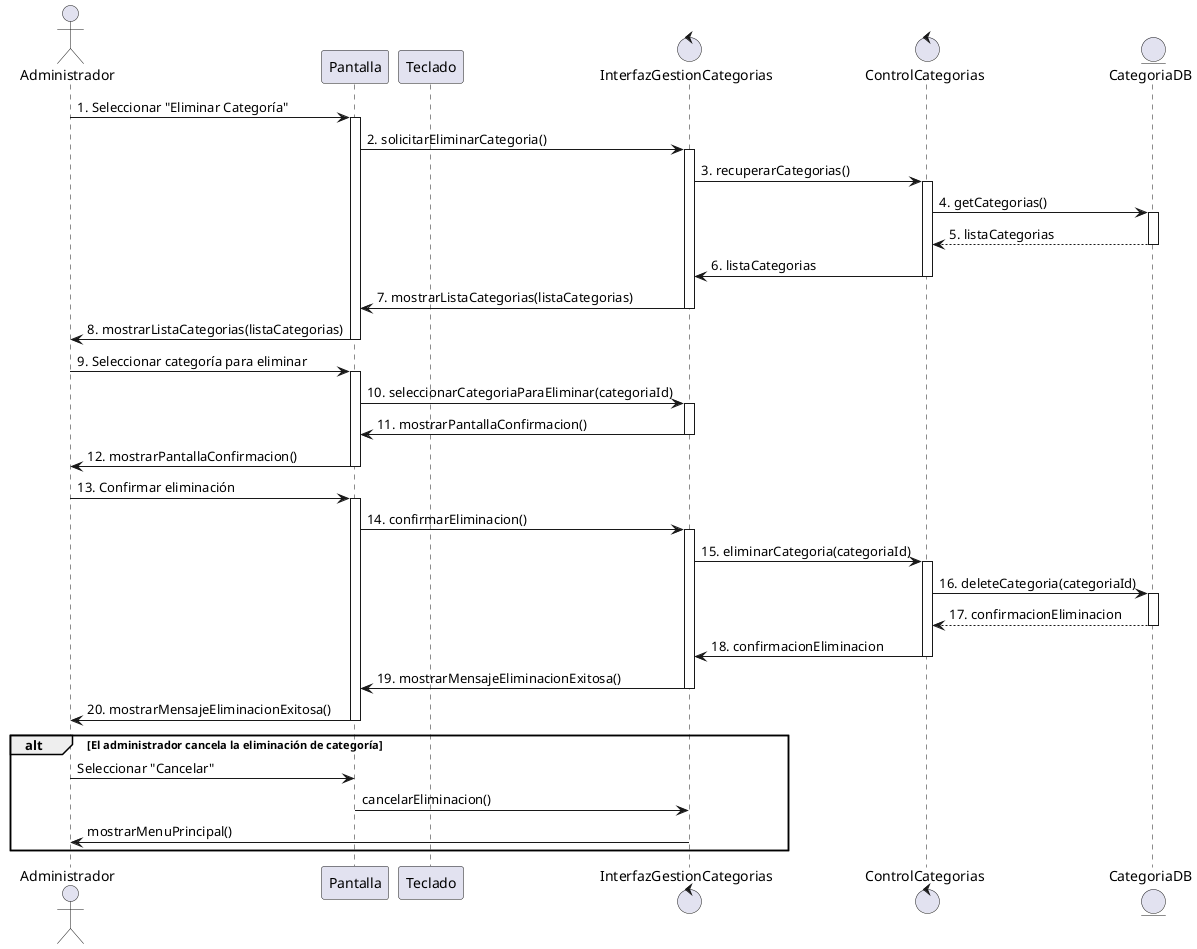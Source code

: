 @startuml "Eliminar Categoría"

actor Administrador
participant Pantalla
participant Teclado
control InterfazGestionCategorias
control ControlCategorias
entity CategoriaDB

Administrador -> Pantalla : 1. Seleccionar "Eliminar Categoría"
activate Pantalla

Pantalla -> InterfazGestionCategorias : 2. solicitarEliminarCategoria()
activate InterfazGestionCategorias

InterfazGestionCategorias -> ControlCategorias : 3. recuperarCategorias()
activate ControlCategorias

ControlCategorias -> CategoriaDB : 4. getCategorias()
activate CategoriaDB

CategoriaDB --> ControlCategorias : 5. listaCategorias
deactivate CategoriaDB

ControlCategorias -> InterfazGestionCategorias : 6. listaCategorias
deactivate ControlCategorias

InterfazGestionCategorias -> Pantalla : 7. mostrarListaCategorias(listaCategorias)
deactivate InterfazGestionCategorias

Pantalla -> Administrador : 8. mostrarListaCategorias(listaCategorias)
deactivate Pantalla

Administrador -> Pantalla : 9. Seleccionar categoría para eliminar
activate Pantalla

Pantalla -> InterfazGestionCategorias : 10. seleccionarCategoriaParaEliminar(categoriaId)
activate InterfazGestionCategorias

InterfazGestionCategorias -> Pantalla : 11. mostrarPantallaConfirmacion()
deactivate InterfazGestionCategorias

Pantalla -> Administrador : 12. mostrarPantallaConfirmacion()
deactivate Pantalla

Administrador -> Pantalla : 13. Confirmar eliminación
activate Pantalla

Pantalla -> InterfazGestionCategorias : 14. confirmarEliminacion()
activate InterfazGestionCategorias

InterfazGestionCategorias -> ControlCategorias : 15. eliminarCategoria(categoriaId)
activate ControlCategorias

ControlCategorias -> CategoriaDB : 16. deleteCategoria(categoriaId)
activate CategoriaDB

CategoriaDB --> ControlCategorias : 17. confirmacionEliminacion
deactivate CategoriaDB

ControlCategorias -> InterfazGestionCategorias : 18. confirmacionEliminacion
deactivate ControlCategorias

InterfazGestionCategorias -> Pantalla : 19. mostrarMensajeEliminacionExitosa()
deactivate InterfazGestionCategorias

Pantalla -> Administrador : 20. mostrarMensajeEliminacionExitosa()
deactivate Pantalla

alt El administrador cancela la eliminación de categoría
    Administrador -> Pantalla : Seleccionar "Cancelar"
    Pantalla -> InterfazGestionCategorias : cancelarEliminacion()
    InterfazGestionCategorias -> Administrador : mostrarMenuPrincipal()
end

@enduml
